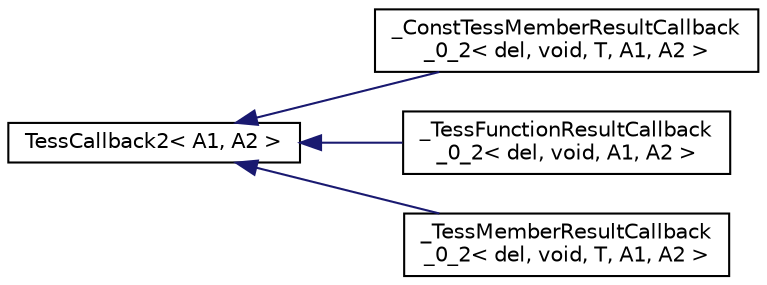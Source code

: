 digraph "Graphical Class Hierarchy"
{
 // LATEX_PDF_SIZE
  edge [fontname="Helvetica",fontsize="10",labelfontname="Helvetica",labelfontsize="10"];
  node [fontname="Helvetica",fontsize="10",shape=record];
  rankdir="LR";
  Node0 [label="TessCallback2\< A1, A2 \>",height=0.2,width=0.4,color="black", fillcolor="white", style="filled",URL="$class_tess_callback2.html",tooltip=" "];
  Node0 -> Node1 [dir="back",color="midnightblue",fontsize="10",style="solid",fontname="Helvetica"];
  Node1 [label="_ConstTessMemberResultCallback\l_0_2\< del, void, T, A1, A2 \>",height=0.2,width=0.4,color="black", fillcolor="white", style="filled",URL="$class___const_tess_member_result_callback__0__2_3_01del_00_01void_00_01_t_00_01_a1_00_01_a2_01_4.html",tooltip=" "];
  Node0 -> Node2 [dir="back",color="midnightblue",fontsize="10",style="solid",fontname="Helvetica"];
  Node2 [label="_TessFunctionResultCallback\l_0_2\< del, void, A1, A2 \>",height=0.2,width=0.4,color="black", fillcolor="white", style="filled",URL="$class___tess_function_result_callback__0__2_3_01del_00_01void_00_01_a1_00_01_a2_01_4.html",tooltip=" "];
  Node0 -> Node3 [dir="back",color="midnightblue",fontsize="10",style="solid",fontname="Helvetica"];
  Node3 [label="_TessMemberResultCallback\l_0_2\< del, void, T, A1, A2 \>",height=0.2,width=0.4,color="black", fillcolor="white", style="filled",URL="$class___tess_member_result_callback__0__2_3_01del_00_01void_00_01_t_00_01_a1_00_01_a2_01_4.html",tooltip=" "];
}
